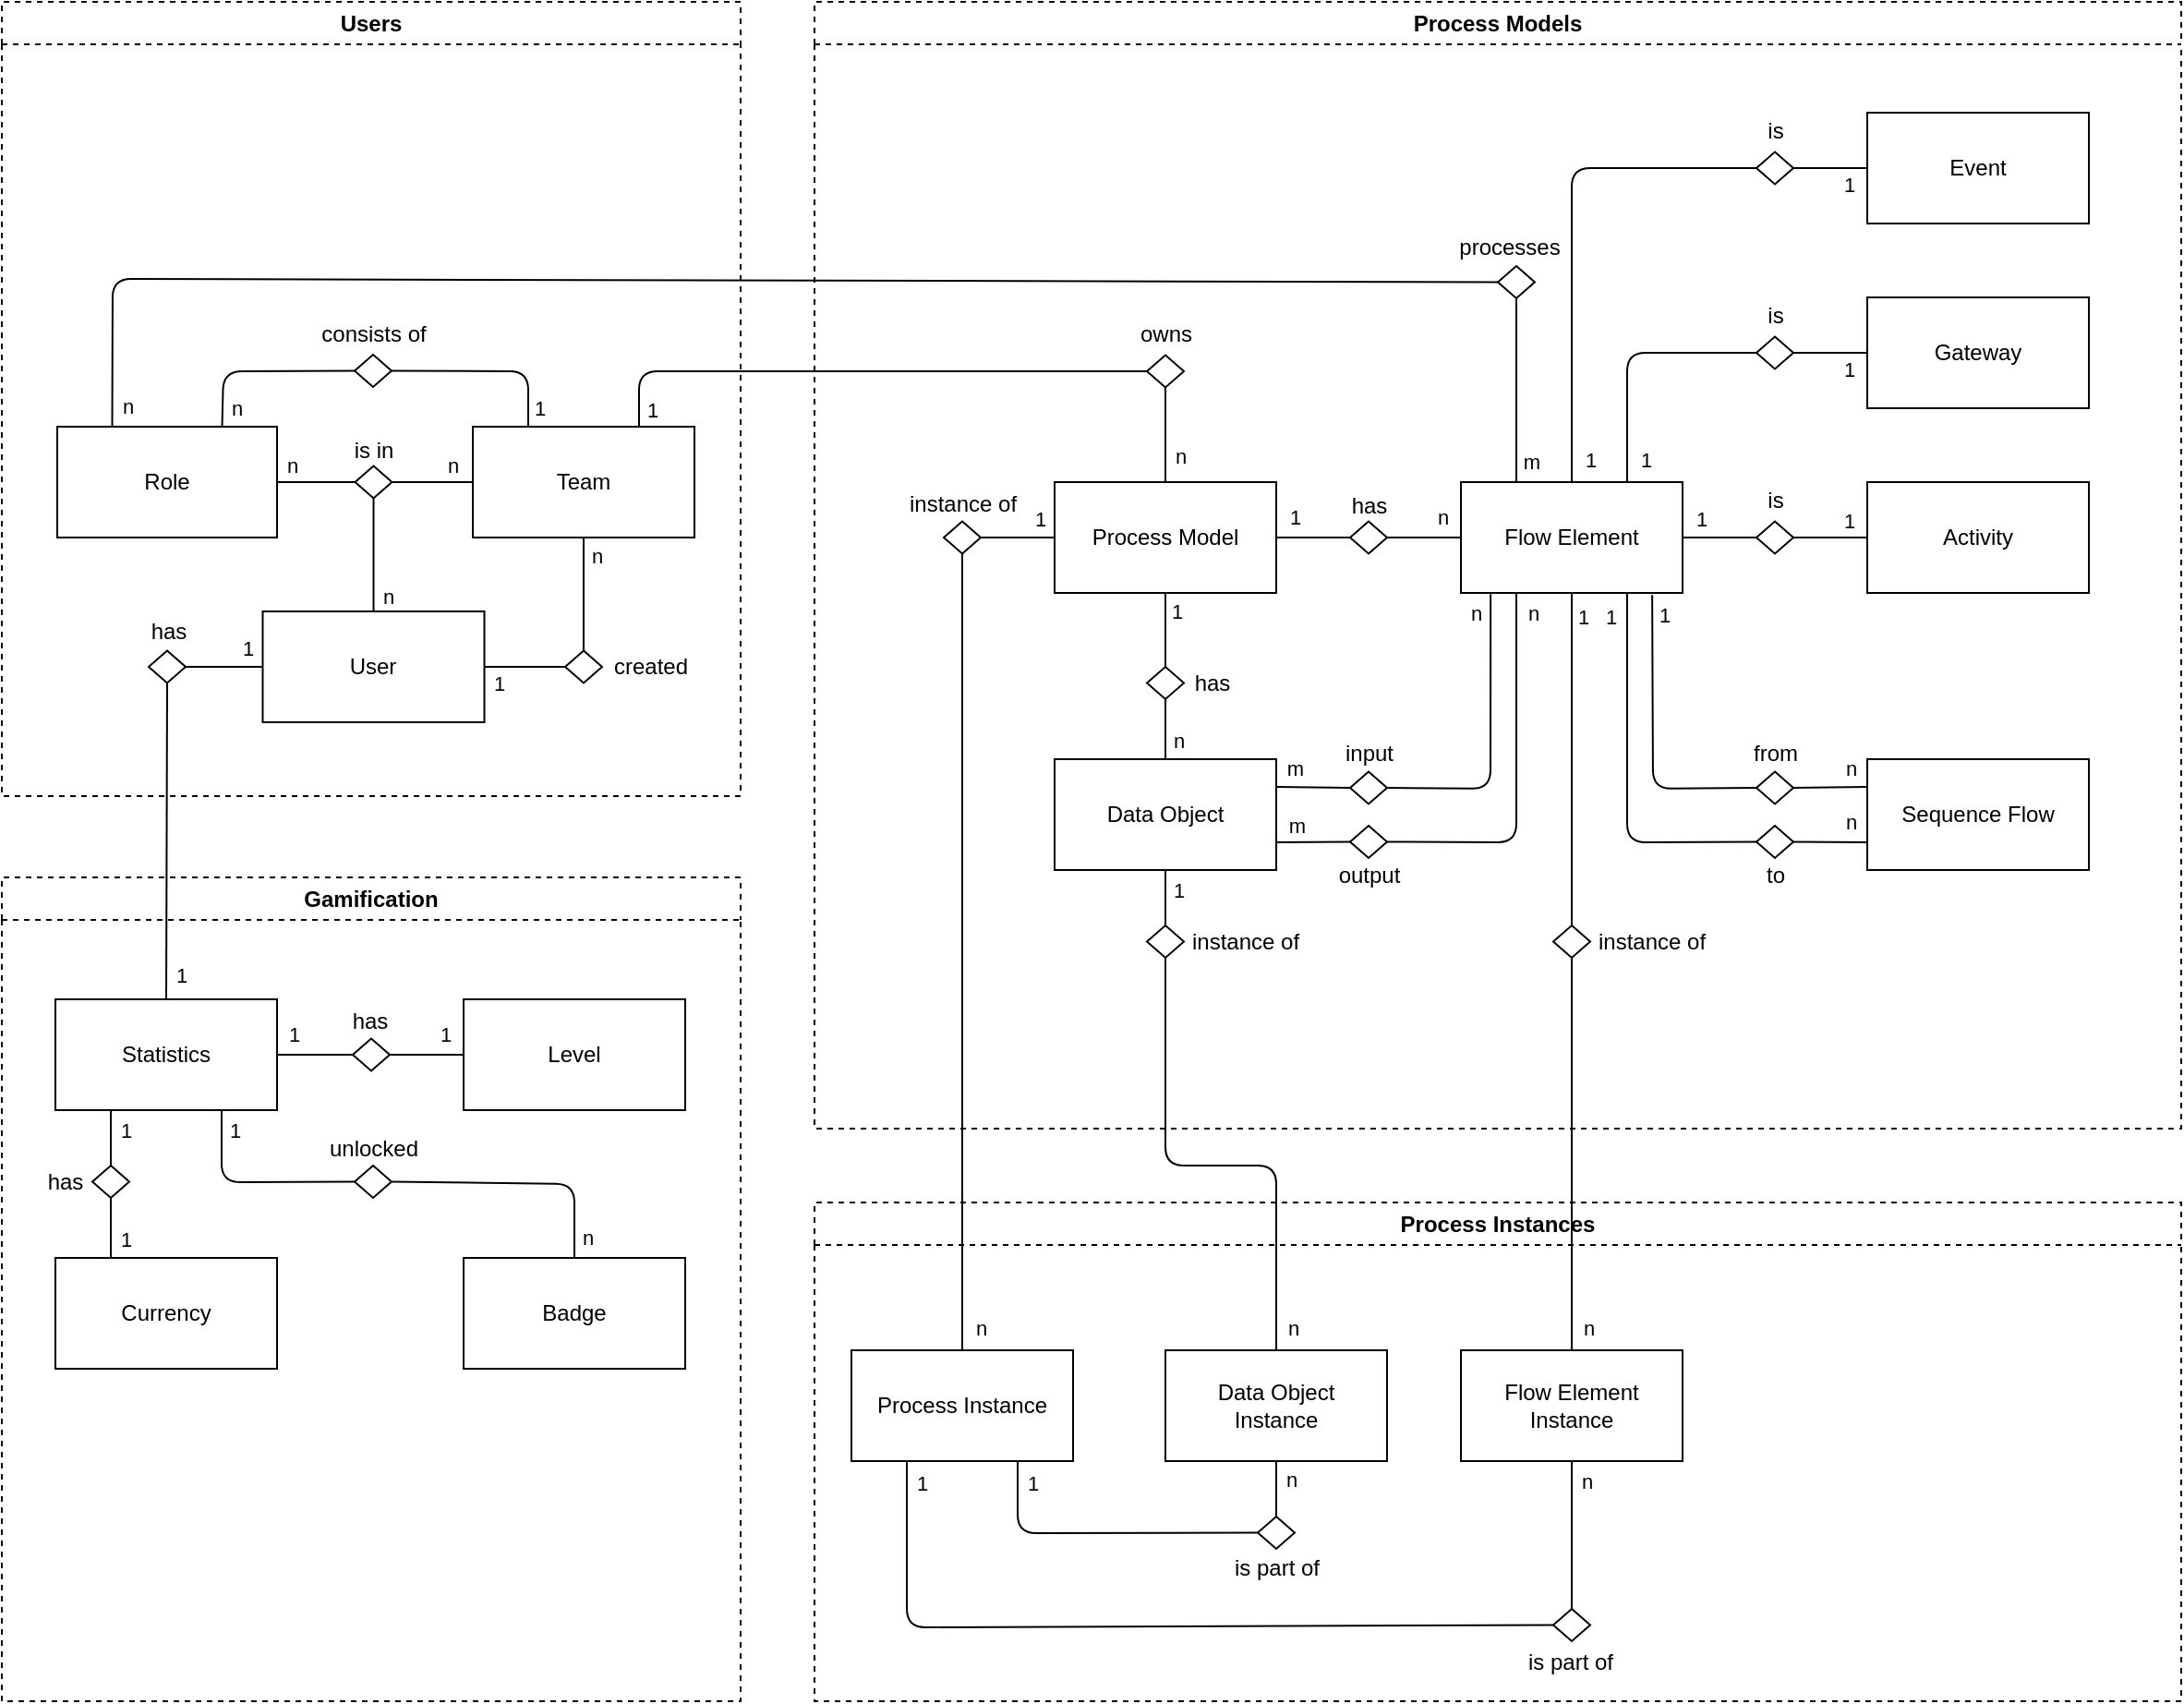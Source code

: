 <mxfile scale="1" border="15">
    <diagram id="Rf73GyaF0D-OPaHvaQGL" name="Page-1">
        <mxGraphModel dx="1492" dy="2192" grid="1" gridSize="10" guides="1" tooltips="1" connect="1" arrows="1" fold="1" page="1" pageScale="1" pageWidth="850" pageHeight="1100" math="0" shadow="0">
            <root>
                <mxCell id="0"/>
                <mxCell id="1" parent="0"/>
                <mxCell id="3" value="Users" style="swimlane;whiteSpace=wrap;html=1;dashed=1;" vertex="1" parent="1">
                    <mxGeometry x="230" y="-100" width="400" height="430" as="geometry"/>
                </mxCell>
                <mxCell id="7" value="User" style="rounded=0;whiteSpace=wrap;html=1;" vertex="1" parent="3">
                    <mxGeometry x="141.25" y="330" width="120" height="60" as="geometry"/>
                </mxCell>
                <mxCell id="33" style="edgeStyle=none;html=1;exitX=0;exitY=0.5;exitDx=0;exitDy=0;entryX=1;entryY=0.5;entryDx=0;entryDy=0;endArrow=none;endFill=0;" edge="1" parent="3" source="22" target="32">
                    <mxGeometry relative="1" as="geometry"/>
                </mxCell>
                <mxCell id="36" value="n" style="edgeLabel;html=1;align=center;verticalAlign=middle;resizable=0;points=[];" vertex="1" connectable="0" parent="33">
                    <mxGeometry x="-0.244" relative="1" as="geometry">
                        <mxPoint x="5" y="-9" as="offset"/>
                    </mxGeometry>
                </mxCell>
                <mxCell id="270" style="edgeStyle=none;html=1;exitX=0.25;exitY=0;exitDx=0;exitDy=0;entryX=1;entryY=0.5;entryDx=0;entryDy=0;endArrow=none;endFill=0;" edge="1" parent="3" source="22" target="269">
                    <mxGeometry relative="1" as="geometry">
                        <Array as="points">
                            <mxPoint x="285" y="200"/>
                        </Array>
                    </mxGeometry>
                </mxCell>
                <mxCell id="272" value="1" style="edgeLabel;html=1;align=center;verticalAlign=middle;resizable=0;points=[];" vertex="1" connectable="0" parent="270">
                    <mxGeometry x="-0.888" y="2" relative="1" as="geometry">
                        <mxPoint x="8" y="-4" as="offset"/>
                    </mxGeometry>
                </mxCell>
                <mxCell id="22" value="Team" style="rounded=0;whiteSpace=wrap;html=1;" vertex="1" parent="3">
                    <mxGeometry x="255" y="230" width="120" height="60" as="geometry"/>
                </mxCell>
                <mxCell id="34" style="edgeStyle=none;html=1;endArrow=none;endFill=0;entryX=0.5;entryY=0;entryDx=0;entryDy=0;exitX=0.5;exitY=1;exitDx=0;exitDy=0;" edge="1" parent="3" source="32" target="7">
                    <mxGeometry relative="1" as="geometry">
                        <mxPoint x="200" y="170" as="targetPoint"/>
                    </mxGeometry>
                </mxCell>
                <mxCell id="35" value="n" style="edgeLabel;html=1;align=center;verticalAlign=middle;resizable=0;points=[];" vertex="1" connectable="0" parent="34">
                    <mxGeometry x="0.818" relative="1" as="geometry">
                        <mxPoint x="7" y="-3" as="offset"/>
                    </mxGeometry>
                </mxCell>
                <mxCell id="32" value="" style="rhombus;whiteSpace=wrap;html=1;" vertex="1" parent="3">
                    <mxGeometry x="191.25" y="251.25" width="20" height="17.5" as="geometry"/>
                </mxCell>
                <mxCell id="37" value="is in" style="text;html=1;align=center;verticalAlign=middle;resizable=0;points=[];autosize=1;strokeColor=none;fillColor=none;" vertex="1" parent="3">
                    <mxGeometry x="181.25" y="228" width="40" height="30" as="geometry"/>
                </mxCell>
                <mxCell id="41" style="edgeStyle=none;html=1;exitX=0;exitY=0.5;exitDx=0;exitDy=0;entryX=1;entryY=0.5;entryDx=0;entryDy=0;endArrow=none;endFill=0;" edge="1" parent="3" source="38" target="7">
                    <mxGeometry relative="1" as="geometry"/>
                </mxCell>
                <mxCell id="43" value="1" style="edgeLabel;html=1;align=center;verticalAlign=middle;resizable=0;points=[];" vertex="1" connectable="0" parent="41">
                    <mxGeometry x="0.493" relative="1" as="geometry">
                        <mxPoint x="-4" y="9" as="offset"/>
                    </mxGeometry>
                </mxCell>
                <mxCell id="276" style="edgeStyle=none;html=1;exitX=0.5;exitY=0;exitDx=0;exitDy=0;entryX=0.5;entryY=1;entryDx=0;entryDy=0;endArrow=none;endFill=0;" edge="1" parent="3" source="38" target="22">
                    <mxGeometry relative="1" as="geometry"/>
                </mxCell>
                <mxCell id="277" value="n" style="edgeLabel;html=1;align=center;verticalAlign=middle;resizable=0;points=[];" vertex="1" connectable="0" parent="276">
                    <mxGeometry x="0.843" relative="1" as="geometry">
                        <mxPoint x="7" y="5" as="offset"/>
                    </mxGeometry>
                </mxCell>
                <mxCell id="38" value="" style="rhombus;whiteSpace=wrap;html=1;" vertex="1" parent="3">
                    <mxGeometry x="305" y="351.25" width="20" height="17.5" as="geometry"/>
                </mxCell>
                <mxCell id="44" value="created" style="text;html=1;align=center;verticalAlign=middle;resizable=0;points=[];autosize=1;strokeColor=none;fillColor=none;" vertex="1" parent="3">
                    <mxGeometry x="321" y="345" width="60" height="30" as="geometry"/>
                </mxCell>
                <mxCell id="58" style="edgeStyle=none;html=1;exitX=1;exitY=0.5;exitDx=0;exitDy=0;entryX=0;entryY=0.5;entryDx=0;entryDy=0;endArrow=none;endFill=0;" edge="1" parent="3" source="57" target="32">
                    <mxGeometry relative="1" as="geometry"/>
                </mxCell>
                <mxCell id="61" value="n" style="edgeLabel;html=1;align=center;verticalAlign=middle;resizable=0;points=[];" vertex="1" connectable="0" parent="58">
                    <mxGeometry x="-0.651" relative="1" as="geometry">
                        <mxPoint y="-9" as="offset"/>
                    </mxGeometry>
                </mxCell>
                <mxCell id="57" value="Role" style="rounded=0;whiteSpace=wrap;html=1;" vertex="1" parent="3">
                    <mxGeometry x="30" y="230" width="119" height="60" as="geometry"/>
                </mxCell>
                <mxCell id="271" style="edgeStyle=none;html=1;exitX=0;exitY=0.5;exitDx=0;exitDy=0;endArrow=none;endFill=0;entryX=0.75;entryY=0;entryDx=0;entryDy=0;" edge="1" parent="3" source="269" target="57">
                    <mxGeometry relative="1" as="geometry">
                        <mxPoint x="90" y="230" as="targetPoint"/>
                        <Array as="points">
                            <mxPoint x="120" y="200"/>
                        </Array>
                    </mxGeometry>
                </mxCell>
                <mxCell id="273" value="n" style="edgeLabel;html=1;align=center;verticalAlign=middle;resizable=0;points=[];" vertex="1" connectable="0" parent="271">
                    <mxGeometry x="0.798" relative="1" as="geometry">
                        <mxPoint x="7" as="offset"/>
                    </mxGeometry>
                </mxCell>
                <mxCell id="269" value="" style="rhombus;whiteSpace=wrap;html=1;" vertex="1" parent="3">
                    <mxGeometry x="191" y="191" width="20" height="17.5" as="geometry"/>
                </mxCell>
                <mxCell id="274" value="consists of" style="text;html=1;align=center;verticalAlign=middle;resizable=0;points=[];autosize=1;strokeColor=none;fillColor=none;" vertex="1" parent="3">
                    <mxGeometry x="161.25" y="165" width="80" height="30" as="geometry"/>
                </mxCell>
                <mxCell id="281" style="edgeStyle=none;html=1;exitX=1;exitY=0.5;exitDx=0;exitDy=0;entryX=0;entryY=0.5;entryDx=0;entryDy=0;endArrow=none;endFill=0;" edge="1" parent="3" source="279" target="7">
                    <mxGeometry relative="1" as="geometry"/>
                </mxCell>
                <mxCell id="282" value="1" style="edgeLabel;html=1;align=center;verticalAlign=middle;resizable=0;points=[];" vertex="1" connectable="0" parent="281">
                    <mxGeometry x="0.404" y="1" relative="1" as="geometry">
                        <mxPoint x="4" y="-9" as="offset"/>
                    </mxGeometry>
                </mxCell>
                <mxCell id="279" value="" style="rhombus;whiteSpace=wrap;html=1;" vertex="1" parent="3">
                    <mxGeometry x="79.5" y="351.25" width="20" height="17.5" as="geometry"/>
                </mxCell>
                <mxCell id="284" value="has" style="text;html=1;align=center;verticalAlign=middle;resizable=0;points=[];autosize=1;strokeColor=none;fillColor=none;" vertex="1" parent="3">
                    <mxGeometry x="69.5" y="326.25" width="40" height="30" as="geometry"/>
                </mxCell>
                <mxCell id="5" value="Process Models" style="swimlane;whiteSpace=wrap;html=1;dashed=1;" vertex="1" parent="1">
                    <mxGeometry x="670" y="-100" width="740" height="610" as="geometry"/>
                </mxCell>
                <mxCell id="86" style="edgeStyle=none;html=1;exitX=1;exitY=0.5;exitDx=0;exitDy=0;entryX=0;entryY=0.5;entryDx=0;entryDy=0;endArrow=none;endFill=0;" edge="1" parent="5" source="73" target="85">
                    <mxGeometry relative="1" as="geometry"/>
                </mxCell>
                <mxCell id="88" value="1" style="edgeLabel;html=1;align=center;verticalAlign=middle;resizable=0;points=[];" vertex="1" connectable="0" parent="86">
                    <mxGeometry x="-0.483" y="1" relative="1" as="geometry">
                        <mxPoint x="-1" y="-10" as="offset"/>
                    </mxGeometry>
                </mxCell>
                <mxCell id="118" style="edgeStyle=none;html=1;exitX=0.5;exitY=1;exitDx=0;exitDy=0;entryX=0.5;entryY=0;entryDx=0;entryDy=0;endArrow=none;endFill=0;" edge="1" parent="5" source="73" target="117">
                    <mxGeometry relative="1" as="geometry"/>
                </mxCell>
                <mxCell id="119" value="1" style="edgeLabel;html=1;align=center;verticalAlign=middle;resizable=0;points=[];" vertex="1" connectable="0" parent="118">
                    <mxGeometry x="-0.603" y="1" relative="1" as="geometry">
                        <mxPoint x="5" y="2" as="offset"/>
                    </mxGeometry>
                </mxCell>
                <mxCell id="73" value="Process Model" style="rounded=0;whiteSpace=wrap;html=1;" vertex="1" parent="5">
                    <mxGeometry x="130" y="260" width="120" height="60" as="geometry"/>
                </mxCell>
                <mxCell id="91" style="edgeStyle=none;html=1;exitX=1;exitY=0.5;exitDx=0;exitDy=0;entryX=0;entryY=0.5;entryDx=0;entryDy=0;endArrow=none;endFill=0;" edge="1" parent="5" source="74" target="90">
                    <mxGeometry relative="1" as="geometry"/>
                </mxCell>
                <mxCell id="93" value="1" style="edgeLabel;html=1;align=center;verticalAlign=middle;resizable=0;points=[];" vertex="1" connectable="0" parent="91">
                    <mxGeometry x="-0.423" y="1" relative="1" as="geometry">
                        <mxPoint x="-2" y="-9" as="offset"/>
                    </mxGeometry>
                </mxCell>
                <mxCell id="99" style="edgeStyle=none;html=1;exitX=0.75;exitY=0;exitDx=0;exitDy=0;entryX=0;entryY=0.5;entryDx=0;entryDy=0;endArrow=none;endFill=0;" edge="1" parent="5" source="74" target="95">
                    <mxGeometry relative="1" as="geometry">
                        <Array as="points">
                            <mxPoint x="440" y="190"/>
                        </Array>
                    </mxGeometry>
                </mxCell>
                <mxCell id="101" value="1" style="edgeLabel;html=1;align=center;verticalAlign=middle;resizable=0;points=[];" vertex="1" connectable="0" parent="99">
                    <mxGeometry x="-0.811" relative="1" as="geometry">
                        <mxPoint x="10" y="1" as="offset"/>
                    </mxGeometry>
                </mxCell>
                <mxCell id="100" style="edgeStyle=none;html=1;exitX=0.5;exitY=0;exitDx=0;exitDy=0;entryX=0;entryY=0.5;entryDx=0;entryDy=0;endArrow=none;endFill=0;" edge="1" parent="5" source="74" target="96">
                    <mxGeometry relative="1" as="geometry">
                        <Array as="points">
                            <mxPoint x="410" y="90"/>
                        </Array>
                    </mxGeometry>
                </mxCell>
                <mxCell id="102" value="1" style="edgeLabel;html=1;align=center;verticalAlign=middle;resizable=0;points=[];" vertex="1" connectable="0" parent="100">
                    <mxGeometry x="-0.91" relative="1" as="geometry">
                        <mxPoint x="10" as="offset"/>
                    </mxGeometry>
                </mxCell>
                <mxCell id="225" style="edgeStyle=none;html=1;exitX=0.5;exitY=1;exitDx=0;exitDy=0;entryX=0.5;entryY=0;entryDx=0;entryDy=0;endArrow=none;endFill=0;" edge="1" parent="5" source="74" target="224">
                    <mxGeometry relative="1" as="geometry"/>
                </mxCell>
                <mxCell id="226" value="1" style="edgeLabel;html=1;align=center;verticalAlign=middle;resizable=0;points=[];" vertex="1" connectable="0" parent="225">
                    <mxGeometry x="-0.84" y="-1" relative="1" as="geometry">
                        <mxPoint x="7" y="-2" as="offset"/>
                    </mxGeometry>
                </mxCell>
                <mxCell id="74" value="Flow Element" style="rounded=0;whiteSpace=wrap;html=1;" vertex="1" parent="5">
                    <mxGeometry x="350" y="260" width="120" height="60" as="geometry"/>
                </mxCell>
                <mxCell id="75" value="Activity" style="rounded=0;whiteSpace=wrap;html=1;" vertex="1" parent="5">
                    <mxGeometry x="570" y="260" width="120" height="60" as="geometry"/>
                </mxCell>
                <mxCell id="76" value="Event" style="rounded=0;whiteSpace=wrap;html=1;" vertex="1" parent="5">
                    <mxGeometry x="570" y="60" width="120" height="60" as="geometry"/>
                </mxCell>
                <mxCell id="77" value="Gateway" style="rounded=0;whiteSpace=wrap;html=1;" vertex="1" parent="5">
                    <mxGeometry x="570" y="160" width="120" height="60" as="geometry"/>
                </mxCell>
                <mxCell id="78" value="Sequence Flow" style="rounded=0;whiteSpace=wrap;html=1;" vertex="1" parent="5">
                    <mxGeometry x="570" y="410" width="120" height="60" as="geometry"/>
                </mxCell>
                <mxCell id="120" style="edgeStyle=none;html=1;exitX=0.5;exitY=0;exitDx=0;exitDy=0;entryX=0.5;entryY=1;entryDx=0;entryDy=0;endArrow=none;endFill=0;" edge="1" parent="5" source="82" target="117">
                    <mxGeometry relative="1" as="geometry"/>
                </mxCell>
                <mxCell id="121" value="n" style="edgeLabel;html=1;align=center;verticalAlign=middle;resizable=0;points=[];" vertex="1" connectable="0" parent="120">
                    <mxGeometry x="-0.4" y="-1" relative="1" as="geometry">
                        <mxPoint x="6" as="offset"/>
                    </mxGeometry>
                </mxCell>
                <mxCell id="125" style="edgeStyle=none;html=1;exitX=1;exitY=0.25;exitDx=0;exitDy=0;entryX=0;entryY=0.5;entryDx=0;entryDy=0;endArrow=none;endFill=0;" edge="1" parent="5" source="82" target="122">
                    <mxGeometry relative="1" as="geometry"/>
                </mxCell>
                <mxCell id="131" value="m" style="edgeLabel;html=1;align=center;verticalAlign=middle;resizable=0;points=[];" vertex="1" connectable="0" parent="125">
                    <mxGeometry x="-0.535" y="-2" relative="1" as="geometry">
                        <mxPoint y="-12" as="offset"/>
                    </mxGeometry>
                </mxCell>
                <mxCell id="127" style="edgeStyle=none;html=1;exitX=1;exitY=0.75;exitDx=0;exitDy=0;entryX=0;entryY=0.5;entryDx=0;entryDy=0;endArrow=none;endFill=0;" edge="1" parent="5" source="82" target="126">
                    <mxGeometry relative="1" as="geometry"/>
                </mxCell>
                <mxCell id="132" value="m" style="edgeLabel;html=1;align=center;verticalAlign=middle;resizable=0;points=[];" vertex="1" connectable="0" parent="127">
                    <mxGeometry x="-0.584" y="2" relative="1" as="geometry">
                        <mxPoint x="2" y="-7" as="offset"/>
                    </mxGeometry>
                </mxCell>
                <mxCell id="82" value="Data Object" style="rounded=0;whiteSpace=wrap;html=1;" vertex="1" parent="5">
                    <mxGeometry x="130" y="410" width="120" height="60" as="geometry"/>
                </mxCell>
                <mxCell id="87" style="edgeStyle=none;html=1;exitX=1;exitY=0.5;exitDx=0;exitDy=0;entryX=0;entryY=0.5;entryDx=0;entryDy=0;endArrow=none;endFill=0;" edge="1" parent="5" source="85" target="74">
                    <mxGeometry relative="1" as="geometry"/>
                </mxCell>
                <mxCell id="89" value="n" style="edgeLabel;html=1;align=center;verticalAlign=middle;resizable=0;points=[];" vertex="1" connectable="0" parent="87">
                    <mxGeometry x="0.467" relative="1" as="geometry">
                        <mxPoint y="-11" as="offset"/>
                    </mxGeometry>
                </mxCell>
                <mxCell id="85" value="" style="rhombus;whiteSpace=wrap;html=1;" vertex="1" parent="5">
                    <mxGeometry x="290" y="281.25" width="20" height="17.5" as="geometry"/>
                </mxCell>
                <mxCell id="92" style="edgeStyle=none;html=1;exitX=1;exitY=0.5;exitDx=0;exitDy=0;entryX=0;entryY=0.5;entryDx=0;entryDy=0;endArrow=none;endFill=0;" edge="1" parent="5" source="90" target="75">
                    <mxGeometry relative="1" as="geometry"/>
                </mxCell>
                <mxCell id="94" value="1" style="edgeLabel;html=1;align=center;verticalAlign=middle;resizable=0;points=[];" vertex="1" connectable="0" parent="92">
                    <mxGeometry x="0.502" y="1" relative="1" as="geometry">
                        <mxPoint y="-8" as="offset"/>
                    </mxGeometry>
                </mxCell>
                <mxCell id="90" value="" style="rhombus;whiteSpace=wrap;html=1;" vertex="1" parent="5">
                    <mxGeometry x="510" y="281.25" width="20" height="17.5" as="geometry"/>
                </mxCell>
                <mxCell id="97" style="edgeStyle=none;html=1;exitX=1;exitY=0.5;exitDx=0;exitDy=0;entryX=0;entryY=0.5;entryDx=0;entryDy=0;endArrow=none;endFill=0;" edge="1" parent="5" source="95" target="77">
                    <mxGeometry relative="1" as="geometry"/>
                </mxCell>
                <mxCell id="104" value="1" style="edgeLabel;html=1;align=center;verticalAlign=middle;resizable=0;points=[];" vertex="1" connectable="0" parent="97">
                    <mxGeometry x="0.341" relative="1" as="geometry">
                        <mxPoint x="3" y="9" as="offset"/>
                    </mxGeometry>
                </mxCell>
                <mxCell id="95" value="" style="rhombus;whiteSpace=wrap;html=1;" vertex="1" parent="5">
                    <mxGeometry x="510" y="181.25" width="20" height="17.5" as="geometry"/>
                </mxCell>
                <mxCell id="98" style="edgeStyle=none;html=1;exitX=1;exitY=0.5;exitDx=0;exitDy=0;entryX=0;entryY=0.5;entryDx=0;entryDy=0;endArrow=none;endFill=0;" edge="1" parent="5" source="96" target="76">
                    <mxGeometry relative="1" as="geometry"/>
                </mxCell>
                <mxCell id="105" value="1" style="edgeLabel;html=1;align=center;verticalAlign=middle;resizable=0;points=[];" vertex="1" connectable="0" parent="98">
                    <mxGeometry x="0.464" relative="1" as="geometry">
                        <mxPoint y="9" as="offset"/>
                    </mxGeometry>
                </mxCell>
                <mxCell id="96" value="" style="rhombus;whiteSpace=wrap;html=1;" vertex="1" parent="5">
                    <mxGeometry x="510" y="81.25" width="20" height="17.5" as="geometry"/>
                </mxCell>
                <mxCell id="117" value="" style="rhombus;whiteSpace=wrap;html=1;" vertex="1" parent="5">
                    <mxGeometry x="180" y="360" width="20" height="17.5" as="geometry"/>
                </mxCell>
                <mxCell id="124" style="edgeStyle=none;html=1;exitX=1;exitY=0.5;exitDx=0;exitDy=0;entryX=0.134;entryY=1.011;entryDx=0;entryDy=0;endArrow=none;endFill=0;entryPerimeter=0;" edge="1" parent="5" source="122" target="74">
                    <mxGeometry relative="1" as="geometry">
                        <Array as="points">
                            <mxPoint x="366" y="426"/>
                        </Array>
                    </mxGeometry>
                </mxCell>
                <mxCell id="133" value="n" style="edgeLabel;html=1;align=center;verticalAlign=middle;resizable=0;points=[];" vertex="1" connectable="0" parent="124">
                    <mxGeometry x="0.877" y="1" relative="1" as="geometry">
                        <mxPoint x="-7" as="offset"/>
                    </mxGeometry>
                </mxCell>
                <mxCell id="122" value="" style="rhombus;whiteSpace=wrap;html=1;" vertex="1" parent="5">
                    <mxGeometry x="290" y="416.75" width="20" height="17.5" as="geometry"/>
                </mxCell>
                <mxCell id="128" style="edgeStyle=none;html=1;exitX=1;exitY=0.5;exitDx=0;exitDy=0;entryX=0.25;entryY=1;entryDx=0;entryDy=0;endArrow=none;endFill=0;" edge="1" parent="5" source="126" target="74">
                    <mxGeometry relative="1" as="geometry">
                        <Array as="points">
                            <mxPoint x="380" y="455"/>
                        </Array>
                    </mxGeometry>
                </mxCell>
                <mxCell id="134" value="n" style="edgeLabel;html=1;align=center;verticalAlign=middle;resizable=0;points=[];" vertex="1" connectable="0" parent="128">
                    <mxGeometry x="0.9" y="1" relative="1" as="geometry">
                        <mxPoint x="10" y="1" as="offset"/>
                    </mxGeometry>
                </mxCell>
                <mxCell id="126" value="" style="rhombus;whiteSpace=wrap;html=1;" vertex="1" parent="5">
                    <mxGeometry x="290" y="446" width="20" height="17.5" as="geometry"/>
                </mxCell>
                <mxCell id="129" value="input" style="text;html=1;align=center;verticalAlign=middle;resizable=0;points=[];autosize=1;strokeColor=none;fillColor=none;" vertex="1" parent="5">
                    <mxGeometry x="275" y="392" width="50" height="30" as="geometry"/>
                </mxCell>
                <mxCell id="130" value="output" style="text;html=1;align=center;verticalAlign=middle;resizable=0;points=[];autosize=1;strokeColor=none;fillColor=none;" vertex="1" parent="5">
                    <mxGeometry x="270" y="458" width="60" height="30" as="geometry"/>
                </mxCell>
                <mxCell id="144" style="edgeStyle=none;html=1;exitX=1;exitY=0.5;exitDx=0;exitDy=0;entryX=0;entryY=0.25;entryDx=0;entryDy=0;endArrow=none;endFill=0;" edge="1" parent="5" source="141" target="78">
                    <mxGeometry relative="1" as="geometry"/>
                </mxCell>
                <mxCell id="150" value="n" style="edgeLabel;html=1;align=center;verticalAlign=middle;resizable=0;points=[];" vertex="1" connectable="0" parent="144">
                    <mxGeometry x="0.597" y="1" relative="1" as="geometry">
                        <mxPoint x="-1" y="-9" as="offset"/>
                    </mxGeometry>
                </mxCell>
                <mxCell id="145" style="edgeStyle=none;html=1;exitX=0;exitY=0.5;exitDx=0;exitDy=0;entryX=0.863;entryY=1.019;entryDx=0;entryDy=0;entryPerimeter=0;endArrow=none;endFill=0;" edge="1" parent="5" source="141" target="74">
                    <mxGeometry relative="1" as="geometry">
                        <Array as="points">
                            <mxPoint x="454" y="426"/>
                        </Array>
                    </mxGeometry>
                </mxCell>
                <mxCell id="151" value="1" style="edgeLabel;html=1;align=center;verticalAlign=middle;resizable=0;points=[];" vertex="1" connectable="0" parent="145">
                    <mxGeometry x="0.902" relative="1" as="geometry">
                        <mxPoint x="6" y="3" as="offset"/>
                    </mxGeometry>
                </mxCell>
                <mxCell id="141" value="" style="rhombus;whiteSpace=wrap;html=1;" vertex="1" parent="5">
                    <mxGeometry x="510" y="416.75" width="20" height="17.5" as="geometry"/>
                </mxCell>
                <mxCell id="143" style="edgeStyle=none;html=1;exitX=1;exitY=0.5;exitDx=0;exitDy=0;entryX=0;entryY=0.75;entryDx=0;entryDy=0;endArrow=none;endFill=0;" edge="1" parent="5" source="142" target="78">
                    <mxGeometry relative="1" as="geometry"/>
                </mxCell>
                <mxCell id="153" value="n" style="edgeLabel;html=1;align=center;verticalAlign=middle;resizable=0;points=[];" vertex="1" connectable="0" parent="143">
                    <mxGeometry x="0.514" y="1" relative="1" as="geometry">
                        <mxPoint y="-10" as="offset"/>
                    </mxGeometry>
                </mxCell>
                <mxCell id="146" style="edgeStyle=none;html=1;exitX=0;exitY=0.5;exitDx=0;exitDy=0;entryX=0.75;entryY=1;entryDx=0;entryDy=0;endArrow=none;endFill=0;" edge="1" parent="5" source="142" target="74">
                    <mxGeometry relative="1" as="geometry">
                        <Array as="points">
                            <mxPoint x="440" y="455"/>
                        </Array>
                    </mxGeometry>
                </mxCell>
                <mxCell id="152" value="1" style="edgeLabel;html=1;align=center;verticalAlign=middle;resizable=0;points=[];" vertex="1" connectable="0" parent="146">
                    <mxGeometry x="0.919" y="2" relative="1" as="geometry">
                        <mxPoint x="-7" y="4" as="offset"/>
                    </mxGeometry>
                </mxCell>
                <mxCell id="142" value="" style="rhombus;whiteSpace=wrap;html=1;" vertex="1" parent="5">
                    <mxGeometry x="510" y="446" width="20" height="17.5" as="geometry"/>
                </mxCell>
                <mxCell id="147" value="from" style="text;html=1;align=center;verticalAlign=middle;resizable=0;points=[];autosize=1;strokeColor=none;fillColor=none;" vertex="1" parent="5">
                    <mxGeometry x="495" y="392" width="50" height="30" as="geometry"/>
                </mxCell>
                <mxCell id="220" style="edgeStyle=none;html=1;exitX=1;exitY=0.5;exitDx=0;exitDy=0;entryX=0;entryY=0.5;entryDx=0;entryDy=0;endArrow=none;endFill=0;" edge="1" parent="5" source="218" target="73">
                    <mxGeometry relative="1" as="geometry"/>
                </mxCell>
                <mxCell id="221" value="1" style="edgeLabel;html=1;align=center;verticalAlign=middle;resizable=0;points=[];" vertex="1" connectable="0" parent="220">
                    <mxGeometry x="0.372" y="1" relative="1" as="geometry">
                        <mxPoint x="4" y="-9" as="offset"/>
                    </mxGeometry>
                </mxCell>
                <mxCell id="218" value="" style="rhombus;whiteSpace=wrap;html=1;" vertex="1" parent="5">
                    <mxGeometry x="70" y="281.25" width="20" height="17.5" as="geometry"/>
                </mxCell>
                <mxCell id="224" value="" style="rhombus;whiteSpace=wrap;html=1;" vertex="1" parent="5">
                    <mxGeometry x="400" y="500" width="20" height="17.5" as="geometry"/>
                </mxCell>
                <mxCell id="229" value="instance of" style="text;html=1;align=center;verticalAlign=middle;resizable=0;points=[];autosize=1;strokeColor=none;fillColor=none;" vertex="1" parent="5">
                    <mxGeometry x="40" y="257.25" width="80" height="30" as="geometry"/>
                </mxCell>
                <mxCell id="232" style="edgeStyle=none;html=1;exitX=0.5;exitY=0;exitDx=0;exitDy=0;entryX=0.5;entryY=1;entryDx=0;entryDy=0;endArrow=none;endFill=0;" edge="1" parent="5" source="231" target="82">
                    <mxGeometry relative="1" as="geometry"/>
                </mxCell>
                <mxCell id="236" value="1" style="edgeLabel;html=1;align=center;verticalAlign=middle;resizable=0;points=[];" vertex="1" connectable="0" parent="232">
                    <mxGeometry x="0.437" relative="1" as="geometry">
                        <mxPoint x="7" y="2" as="offset"/>
                    </mxGeometry>
                </mxCell>
                <mxCell id="231" value="" style="rhombus;whiteSpace=wrap;html=1;" vertex="1" parent="5">
                    <mxGeometry x="180" y="500" width="20" height="17.5" as="geometry"/>
                </mxCell>
                <mxCell id="230" value="instance of" style="text;html=1;align=center;verticalAlign=middle;resizable=0;points=[];autosize=1;strokeColor=none;fillColor=none;" vertex="1" parent="5">
                    <mxGeometry x="413" y="493.75" width="80" height="30" as="geometry"/>
                </mxCell>
                <mxCell id="233" value="instance of" style="text;html=1;align=center;verticalAlign=middle;resizable=0;points=[];autosize=1;strokeColor=none;fillColor=none;" vertex="1" parent="5">
                    <mxGeometry x="193" y="493.75" width="80" height="30" as="geometry"/>
                </mxCell>
                <mxCell id="257" style="edgeStyle=none;html=1;exitX=0.5;exitY=1;exitDx=0;exitDy=0;entryX=0.5;entryY=0;entryDx=0;entryDy=0;endArrow=none;endFill=0;" edge="1" parent="5" source="255" target="73">
                    <mxGeometry relative="1" as="geometry"/>
                </mxCell>
                <mxCell id="260" value="n" style="edgeLabel;html=1;align=center;verticalAlign=middle;resizable=0;points=[];" vertex="1" connectable="0" parent="257">
                    <mxGeometry x="0.495" relative="1" as="geometry">
                        <mxPoint x="8" y="-2" as="offset"/>
                    </mxGeometry>
                </mxCell>
                <mxCell id="255" value="" style="rhombus;whiteSpace=wrap;html=1;" vertex="1" parent="5">
                    <mxGeometry x="180" y="191.25" width="20" height="17.5" as="geometry"/>
                </mxCell>
                <mxCell id="262" value="" style="rhombus;whiteSpace=wrap;html=1;" vertex="1" parent="5">
                    <mxGeometry x="370" y="143" width="20" height="17.5" as="geometry"/>
                </mxCell>
                <mxCell id="265" value="processes" style="text;html=1;align=center;verticalAlign=middle;resizable=0;points=[];autosize=1;strokeColor=none;fillColor=none;" vertex="1" parent="5">
                    <mxGeometry x="336" y="118" width="80" height="30" as="geometry"/>
                </mxCell>
                <mxCell id="263" style="edgeStyle=none;html=1;exitX=0.25;exitY=0;exitDx=0;exitDy=0;entryX=0.5;entryY=1;entryDx=0;entryDy=0;endArrow=none;endFill=0;" edge="1" parent="5" source="74" target="262">
                    <mxGeometry relative="1" as="geometry"/>
                </mxCell>
                <mxCell id="266" value="m" style="edgeLabel;html=1;align=center;verticalAlign=middle;resizable=0;points=[];" vertex="1" connectable="0" parent="263">
                    <mxGeometry x="-0.907" relative="1" as="geometry">
                        <mxPoint x="8" y="-7" as="offset"/>
                    </mxGeometry>
                </mxCell>
                <mxCell id="6" value="Process Instances&lt;br&gt;" style="swimlane;whiteSpace=wrap;html=1;dashed=1;" vertex="1" parent="1">
                    <mxGeometry x="670" y="550" width="740" height="270" as="geometry"/>
                </mxCell>
                <mxCell id="80" value="Process Instance" style="rounded=0;whiteSpace=wrap;html=1;" vertex="1" parent="6">
                    <mxGeometry x="20" y="80" width="120" height="60" as="geometry"/>
                </mxCell>
                <mxCell id="244" style="edgeStyle=none;html=1;exitX=0.5;exitY=1;exitDx=0;exitDy=0;entryX=0.5;entryY=0;entryDx=0;entryDy=0;endArrow=none;endFill=0;" edge="1" parent="6" source="81" target="238">
                    <mxGeometry relative="1" as="geometry"/>
                </mxCell>
                <mxCell id="249" value="n" style="edgeLabel;html=1;align=center;verticalAlign=middle;resizable=0;points=[];" vertex="1" connectable="0" parent="244">
                    <mxGeometry x="-0.73" y="1" relative="1" as="geometry">
                        <mxPoint x="7" as="offset"/>
                    </mxGeometry>
                </mxCell>
                <mxCell id="81" value="Flow Element Instance" style="rounded=0;whiteSpace=wrap;html=1;" vertex="1" parent="6">
                    <mxGeometry x="350" y="80" width="120" height="60" as="geometry"/>
                </mxCell>
                <mxCell id="83" value="Data Object&lt;br&gt;Instance" style="rounded=0;whiteSpace=wrap;html=1;" vertex="1" parent="6">
                    <mxGeometry x="190" y="80" width="120" height="60" as="geometry"/>
                </mxCell>
                <mxCell id="245" style="edgeStyle=none;html=1;exitX=0;exitY=0.5;exitDx=0;exitDy=0;entryX=0.25;entryY=1;entryDx=0;entryDy=0;endArrow=none;endFill=0;" edge="1" parent="6" source="238" target="80">
                    <mxGeometry relative="1" as="geometry">
                        <Array as="points">
                            <mxPoint x="50" y="230"/>
                        </Array>
                    </mxGeometry>
                </mxCell>
                <mxCell id="247" value="1" style="edgeLabel;html=1;align=center;verticalAlign=middle;resizable=0;points=[];" vertex="1" connectable="0" parent="245">
                    <mxGeometry x="0.946" relative="1" as="geometry">
                        <mxPoint x="8" as="offset"/>
                    </mxGeometry>
                </mxCell>
                <mxCell id="238" value="" style="rhombus;whiteSpace=wrap;html=1;" vertex="1" parent="6">
                    <mxGeometry x="400" y="220" width="20" height="17.5" as="geometry"/>
                </mxCell>
                <mxCell id="242" style="edgeStyle=none;html=1;exitX=0.5;exitY=0;exitDx=0;exitDy=0;entryX=0.5;entryY=1;entryDx=0;entryDy=0;endArrow=none;endFill=0;" edge="1" parent="6" source="241" target="83">
                    <mxGeometry relative="1" as="geometry"/>
                </mxCell>
                <mxCell id="248" value="n" style="edgeLabel;html=1;align=center;verticalAlign=middle;resizable=0;points=[];" vertex="1" connectable="0" parent="242">
                    <mxGeometry x="0.39" y="-1" relative="1" as="geometry">
                        <mxPoint x="7" y="1" as="offset"/>
                    </mxGeometry>
                </mxCell>
                <mxCell id="243" style="edgeStyle=none;html=1;exitX=0;exitY=0.5;exitDx=0;exitDy=0;entryX=0.75;entryY=1;entryDx=0;entryDy=0;endArrow=none;endFill=0;" edge="1" parent="6" source="241" target="80">
                    <mxGeometry relative="1" as="geometry">
                        <Array as="points">
                            <mxPoint x="110" y="179"/>
                        </Array>
                    </mxGeometry>
                </mxCell>
                <mxCell id="246" value="1" style="edgeLabel;html=1;align=center;verticalAlign=middle;resizable=0;points=[];" vertex="1" connectable="0" parent="243">
                    <mxGeometry x="0.859" y="1" relative="1" as="geometry">
                        <mxPoint x="9" as="offset"/>
                    </mxGeometry>
                </mxCell>
                <mxCell id="241" value="" style="rhombus;whiteSpace=wrap;html=1;" vertex="1" parent="6">
                    <mxGeometry x="240" y="170" width="20" height="17.5" as="geometry"/>
                </mxCell>
                <mxCell id="135" value="has" style="text;html=1;align=center;verticalAlign=middle;resizable=0;points=[];autosize=1;strokeColor=none;fillColor=none;" vertex="1" parent="1">
                    <mxGeometry x="950" y="158" width="40" height="30" as="geometry"/>
                </mxCell>
                <mxCell id="136" value="has" style="text;html=1;align=center;verticalAlign=middle;resizable=0;points=[];autosize=1;strokeColor=none;fillColor=none;" vertex="1" parent="1">
                    <mxGeometry x="865" y="254" width="40" height="30" as="geometry"/>
                </mxCell>
                <mxCell id="137" value="is" style="text;html=1;align=center;verticalAlign=middle;resizable=0;points=[];autosize=1;strokeColor=none;fillColor=none;" vertex="1" parent="1">
                    <mxGeometry x="1175" y="155" width="30" height="30" as="geometry"/>
                </mxCell>
                <mxCell id="138" value="is" style="text;html=1;align=center;verticalAlign=middle;resizable=0;points=[];autosize=1;strokeColor=none;fillColor=none;" vertex="1" parent="1">
                    <mxGeometry x="1175" y="55" width="30" height="30" as="geometry"/>
                </mxCell>
                <mxCell id="139" value="is" style="text;html=1;align=center;verticalAlign=middle;resizable=0;points=[];autosize=1;strokeColor=none;fillColor=none;" vertex="1" parent="1">
                    <mxGeometry x="1175" y="-45" width="30" height="30" as="geometry"/>
                </mxCell>
                <mxCell id="148" value="to" style="text;html=1;align=center;verticalAlign=middle;resizable=0;points=[];autosize=1;strokeColor=none;fillColor=none;" vertex="1" parent="1">
                    <mxGeometry x="1175" y="358" width="30" height="30" as="geometry"/>
                </mxCell>
                <mxCell id="154" value="Gamification" style="swimlane;whiteSpace=wrap;html=1;dashed=1;" vertex="1" parent="1">
                    <mxGeometry x="230" y="374" width="400" height="446" as="geometry"/>
                </mxCell>
                <mxCell id="287" style="edgeStyle=none;html=1;exitX=1;exitY=0.5;exitDx=0;exitDy=0;entryX=0;entryY=0.5;entryDx=0;entryDy=0;endArrow=none;endFill=0;" edge="1" parent="154" source="278" target="286">
                    <mxGeometry relative="1" as="geometry"/>
                </mxCell>
                <mxCell id="289" value="1" style="edgeLabel;html=1;align=center;verticalAlign=middle;resizable=0;points=[];" vertex="1" connectable="0" parent="287">
                    <mxGeometry x="-0.537" relative="1" as="geometry">
                        <mxPoint x="-1" y="-11" as="offset"/>
                    </mxGeometry>
                </mxCell>
                <mxCell id="293" style="edgeStyle=none;html=1;exitX=0.25;exitY=1;exitDx=0;exitDy=0;entryX=0.5;entryY=0;entryDx=0;entryDy=0;endArrow=none;endFill=0;" edge="1" parent="154" source="278" target="292">
                    <mxGeometry relative="1" as="geometry"/>
                </mxCell>
                <mxCell id="295" value="1" style="edgeLabel;html=1;align=center;verticalAlign=middle;resizable=0;points=[];" vertex="1" connectable="0" parent="293">
                    <mxGeometry x="-0.322" y="1" relative="1" as="geometry">
                        <mxPoint x="7" y="1" as="offset"/>
                    </mxGeometry>
                </mxCell>
                <mxCell id="299" style="edgeStyle=none;html=1;exitX=0.75;exitY=1;exitDx=0;exitDy=0;entryX=0;entryY=0.5;entryDx=0;entryDy=0;endArrow=none;endFill=0;" edge="1" parent="154" source="278" target="298">
                    <mxGeometry relative="1" as="geometry">
                        <Array as="points">
                            <mxPoint x="119" y="165"/>
                        </Array>
                    </mxGeometry>
                </mxCell>
                <mxCell id="301" value="1" style="edgeLabel;html=1;align=center;verticalAlign=middle;resizable=0;points=[];" vertex="1" connectable="0" parent="299">
                    <mxGeometry x="-0.594" relative="1" as="geometry">
                        <mxPoint x="7" y="-12" as="offset"/>
                    </mxGeometry>
                </mxCell>
                <mxCell id="278" value="Statistics" style="rounded=0;whiteSpace=wrap;html=1;" vertex="1" parent="154">
                    <mxGeometry x="29" y="66" width="120" height="60" as="geometry"/>
                </mxCell>
                <mxCell id="285" value="Level" style="rounded=0;whiteSpace=wrap;html=1;" vertex="1" parent="154">
                    <mxGeometry x="250" y="66" width="120" height="60" as="geometry"/>
                </mxCell>
                <mxCell id="288" style="edgeStyle=none;html=1;exitX=1;exitY=0.5;exitDx=0;exitDy=0;entryX=0;entryY=0.5;entryDx=0;entryDy=0;endArrow=none;endFill=0;" edge="1" parent="154" source="286" target="285">
                    <mxGeometry relative="1" as="geometry"/>
                </mxCell>
                <mxCell id="290" value="1" style="edgeLabel;html=1;align=center;verticalAlign=middle;resizable=0;points=[];" vertex="1" connectable="0" parent="288">
                    <mxGeometry x="0.425" y="-1" relative="1" as="geometry">
                        <mxPoint x="1" y="-12" as="offset"/>
                    </mxGeometry>
                </mxCell>
                <mxCell id="286" value="" style="rhombus;whiteSpace=wrap;html=1;" vertex="1" parent="154">
                    <mxGeometry x="190" y="87.25" width="20" height="17.5" as="geometry"/>
                </mxCell>
                <mxCell id="291" value="Currency" style="rounded=0;whiteSpace=wrap;html=1;" vertex="1" parent="154">
                    <mxGeometry x="29" y="206" width="120" height="60" as="geometry"/>
                </mxCell>
                <mxCell id="294" style="edgeStyle=none;html=1;exitX=0.5;exitY=1;exitDx=0;exitDy=0;entryX=0.25;entryY=0;entryDx=0;entryDy=0;endArrow=none;endFill=0;" edge="1" parent="154" source="292" target="291">
                    <mxGeometry relative="1" as="geometry">
                        <mxPoint x="59.0" y="206" as="targetPoint"/>
                    </mxGeometry>
                </mxCell>
                <mxCell id="296" value="1" style="edgeLabel;html=1;align=center;verticalAlign=middle;resizable=0;points=[];" vertex="1" connectable="0" parent="294">
                    <mxGeometry x="0.527" y="1" relative="1" as="geometry">
                        <mxPoint x="7" y="-3" as="offset"/>
                    </mxGeometry>
                </mxCell>
                <mxCell id="292" value="" style="rhombus;whiteSpace=wrap;html=1;" vertex="1" parent="154">
                    <mxGeometry x="49" y="156" width="20" height="17.5" as="geometry"/>
                </mxCell>
                <mxCell id="297" value="Badge" style="rounded=0;whiteSpace=wrap;html=1;" vertex="1" parent="154">
                    <mxGeometry x="250" y="206" width="120" height="60" as="geometry"/>
                </mxCell>
                <mxCell id="300" style="edgeStyle=none;html=1;exitX=1;exitY=0.5;exitDx=0;exitDy=0;entryX=0.5;entryY=0;entryDx=0;entryDy=0;endArrow=none;endFill=0;" edge="1" parent="154" source="298" target="297">
                    <mxGeometry relative="1" as="geometry">
                        <Array as="points">
                            <mxPoint x="310" y="166"/>
                        </Array>
                    </mxGeometry>
                </mxCell>
                <mxCell id="302" value="n" style="edgeLabel;html=1;align=center;verticalAlign=middle;resizable=0;points=[];" vertex="1" connectable="0" parent="300">
                    <mxGeometry x="0.886" relative="1" as="geometry">
                        <mxPoint x="7" y="-3" as="offset"/>
                    </mxGeometry>
                </mxCell>
                <mxCell id="304" value="has" style="text;html=1;align=center;verticalAlign=middle;resizable=0;points=[];autosize=1;strokeColor=none;fillColor=none;" vertex="1" parent="154">
                    <mxGeometry x="179" y="63.25" width="40" height="30" as="geometry"/>
                </mxCell>
                <mxCell id="305" value="has" style="text;html=1;align=center;verticalAlign=middle;resizable=0;points=[];autosize=1;strokeColor=none;fillColor=none;" vertex="1" parent="154">
                    <mxGeometry x="14" y="149.75" width="40" height="30" as="geometry"/>
                </mxCell>
                <mxCell id="298" value="" style="rhombus;whiteSpace=wrap;html=1;" vertex="1" parent="154">
                    <mxGeometry x="191" y="156" width="20" height="17.5" as="geometry"/>
                </mxCell>
                <mxCell id="303" value="unlocked" style="text;html=1;align=center;verticalAlign=middle;resizable=0;points=[];autosize=1;strokeColor=none;fillColor=none;" vertex="1" parent="154">
                    <mxGeometry x="166" y="132" width="70" height="30" as="geometry"/>
                </mxCell>
                <mxCell id="219" style="edgeStyle=none;html=1;exitX=0.5;exitY=0;exitDx=0;exitDy=0;entryX=0.5;entryY=1;entryDx=0;entryDy=0;endArrow=none;endFill=0;" edge="1" parent="1" source="80" target="218">
                    <mxGeometry relative="1" as="geometry"/>
                </mxCell>
                <mxCell id="222" value="n" style="edgeLabel;html=1;align=center;verticalAlign=middle;resizable=0;points=[];" vertex="1" connectable="0" parent="219">
                    <mxGeometry x="-0.938" relative="1" as="geometry">
                        <mxPoint x="10" y="1" as="offset"/>
                    </mxGeometry>
                </mxCell>
                <mxCell id="227" style="edgeStyle=none;html=1;exitX=0.5;exitY=1;exitDx=0;exitDy=0;entryX=0.5;entryY=0;entryDx=0;entryDy=0;endArrow=none;endFill=0;" edge="1" parent="1" source="224" target="81">
                    <mxGeometry relative="1" as="geometry"/>
                </mxCell>
                <mxCell id="228" value="n" style="edgeLabel;html=1;align=center;verticalAlign=middle;resizable=0;points=[];" vertex="1" connectable="0" parent="227">
                    <mxGeometry x="0.866" y="1" relative="1" as="geometry">
                        <mxPoint x="8" y="2" as="offset"/>
                    </mxGeometry>
                </mxCell>
                <mxCell id="235" style="edgeStyle=none;html=1;exitX=0.5;exitY=1;exitDx=0;exitDy=0;entryX=0.5;entryY=0;entryDx=0;entryDy=0;endArrow=none;endFill=0;" edge="1" parent="1" source="231" target="83">
                    <mxGeometry relative="1" as="geometry">
                        <Array as="points">
                            <mxPoint x="860" y="530"/>
                            <mxPoint x="890" y="530"/>
                            <mxPoint x="920" y="530"/>
                        </Array>
                    </mxGeometry>
                </mxCell>
                <mxCell id="237" value="n" style="edgeLabel;html=1;align=center;verticalAlign=middle;resizable=0;points=[];" vertex="1" connectable="0" parent="235">
                    <mxGeometry x="0.912" relative="1" as="geometry">
                        <mxPoint x="9" as="offset"/>
                    </mxGeometry>
                </mxCell>
                <mxCell id="250" value="is part of" style="text;html=1;align=center;verticalAlign=middle;resizable=0;points=[];autosize=1;strokeColor=none;fillColor=none;" vertex="1" parent="1">
                    <mxGeometry x="885" y="733" width="70" height="30" as="geometry"/>
                </mxCell>
                <mxCell id="251" value="is part of" style="text;html=1;align=center;verticalAlign=middle;resizable=0;points=[];autosize=1;strokeColor=none;fillColor=none;" vertex="1" parent="1">
                    <mxGeometry x="1044" y="784" width="70" height="30" as="geometry"/>
                </mxCell>
                <mxCell id="256" style="edgeStyle=none;html=1;exitX=0;exitY=0.5;exitDx=0;exitDy=0;endArrow=none;endFill=0;entryX=0.75;entryY=0;entryDx=0;entryDy=0;" edge="1" parent="1" source="255" target="22">
                    <mxGeometry relative="1" as="geometry">
                        <mxPoint x="545" y="130" as="targetPoint"/>
                        <Array as="points">
                            <mxPoint x="575" y="100"/>
                        </Array>
                    </mxGeometry>
                </mxCell>
                <mxCell id="259" value="1" style="edgeLabel;html=1;align=center;verticalAlign=middle;resizable=0;points=[];" vertex="1" connectable="0" parent="256">
                    <mxGeometry x="0.922" y="-1" relative="1" as="geometry">
                        <mxPoint x="8" y="3" as="offset"/>
                    </mxGeometry>
                </mxCell>
                <mxCell id="258" value="owns" style="text;html=1;align=center;verticalAlign=middle;resizable=0;points=[];autosize=1;strokeColor=none;fillColor=none;" vertex="1" parent="1">
                    <mxGeometry x="835" y="65" width="50" height="30" as="geometry"/>
                </mxCell>
                <mxCell id="264" style="edgeStyle=none;html=1;exitX=0;exitY=0.5;exitDx=0;exitDy=0;endArrow=none;endFill=0;entryX=0.25;entryY=0;entryDx=0;entryDy=0;" edge="1" parent="1" source="262" target="57">
                    <mxGeometry relative="1" as="geometry">
                        <mxPoint x="260" y="130" as="targetPoint"/>
                        <Array as="points">
                            <mxPoint x="290" y="50"/>
                        </Array>
                    </mxGeometry>
                </mxCell>
                <mxCell id="267" value="n" style="edgeLabel;html=1;align=center;verticalAlign=middle;resizable=0;points=[];" vertex="1" connectable="0" parent="264">
                    <mxGeometry x="0.977" relative="1" as="geometry">
                        <mxPoint x="8" y="-2" as="offset"/>
                    </mxGeometry>
                </mxCell>
                <mxCell id="280" style="edgeStyle=none;html=1;exitX=0.5;exitY=0;exitDx=0;exitDy=0;entryX=0.5;entryY=1;entryDx=0;entryDy=0;endArrow=none;endFill=0;" edge="1" parent="1" source="278" target="279">
                    <mxGeometry relative="1" as="geometry"/>
                </mxCell>
                <mxCell id="283" value="1" style="edgeLabel;html=1;align=center;verticalAlign=middle;resizable=0;points=[];" vertex="1" connectable="0" parent="280">
                    <mxGeometry x="-0.838" y="1" relative="1" as="geometry">
                        <mxPoint x="9" y="1" as="offset"/>
                    </mxGeometry>
                </mxCell>
            </root>
        </mxGraphModel>
    </diagram>
</mxfile>